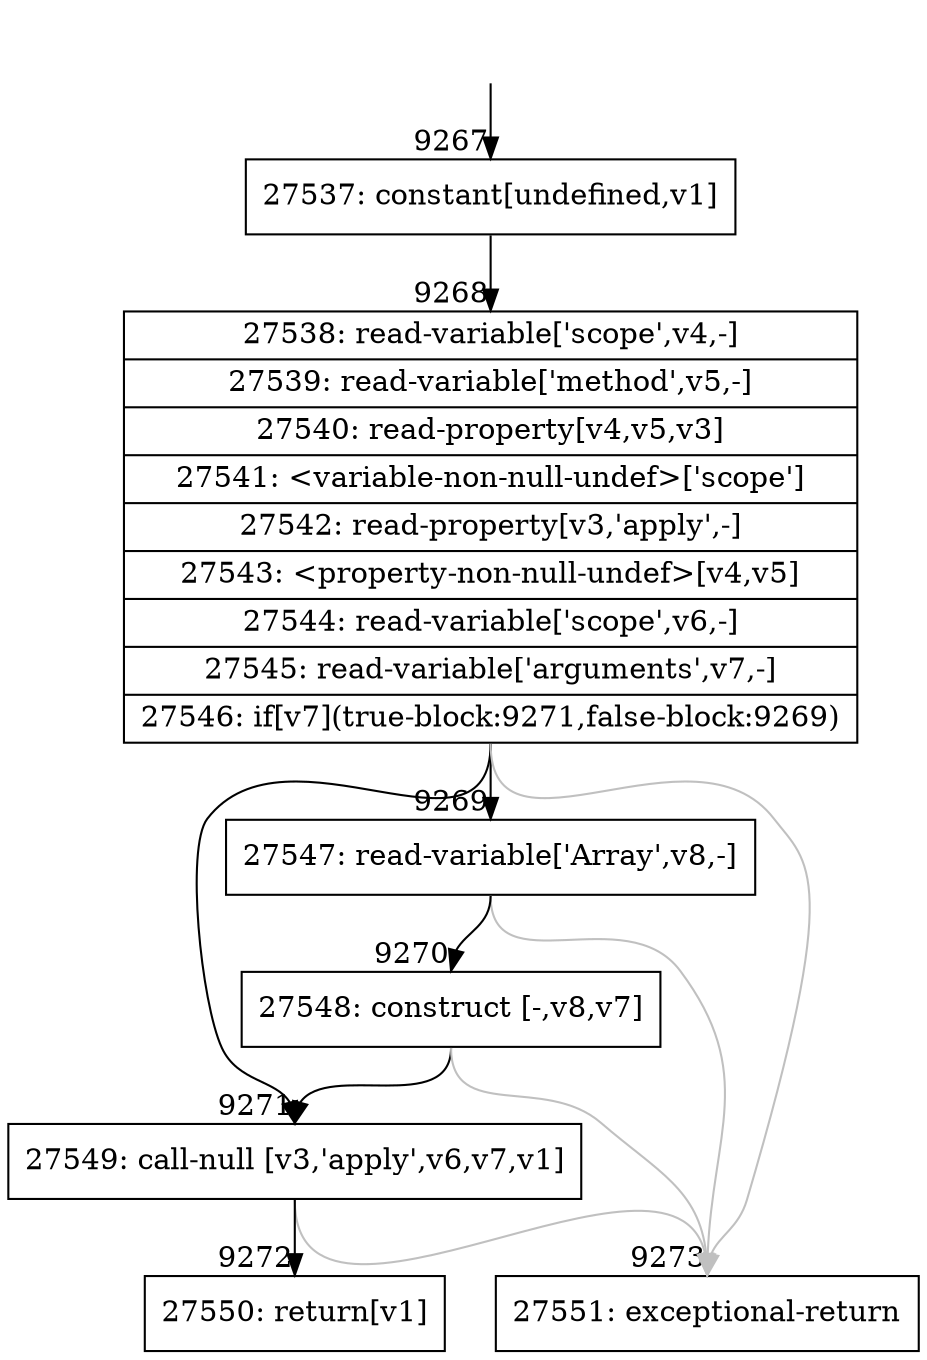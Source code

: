 digraph {
rankdir="TD"
BB_entry635[shape=none,label=""];
BB_entry635 -> BB9267 [tailport=s, headport=n, headlabel="    9267"]
BB9267 [shape=record label="{27537: constant[undefined,v1]}" ] 
BB9267 -> BB9268 [tailport=s, headport=n, headlabel="      9268"]
BB9268 [shape=record label="{27538: read-variable['scope',v4,-]|27539: read-variable['method',v5,-]|27540: read-property[v4,v5,v3]|27541: \<variable-non-null-undef\>['scope']|27542: read-property[v3,'apply',-]|27543: \<property-non-null-undef\>[v4,v5]|27544: read-variable['scope',v6,-]|27545: read-variable['arguments',v7,-]|27546: if[v7](true-block:9271,false-block:9269)}" ] 
BB9268 -> BB9271 [tailport=s, headport=n, headlabel="      9271"]
BB9268 -> BB9269 [tailport=s, headport=n, headlabel="      9269"]
BB9268 -> BB9273 [tailport=s, headport=n, color=gray, headlabel="      9273"]
BB9269 [shape=record label="{27547: read-variable['Array',v8,-]}" ] 
BB9269 -> BB9270 [tailport=s, headport=n, headlabel="      9270"]
BB9269 -> BB9273 [tailport=s, headport=n, color=gray]
BB9270 [shape=record label="{27548: construct [-,v8,v7]}" ] 
BB9270 -> BB9271 [tailport=s, headport=n]
BB9270 -> BB9273 [tailport=s, headport=n, color=gray]
BB9271 [shape=record label="{27549: call-null [v3,'apply',v6,v7,v1]}" ] 
BB9271 -> BB9272 [tailport=s, headport=n, headlabel="      9272"]
BB9271 -> BB9273 [tailport=s, headport=n, color=gray]
BB9272 [shape=record label="{27550: return[v1]}" ] 
BB9273 [shape=record label="{27551: exceptional-return}" ] 
//#$~ 12984
}
